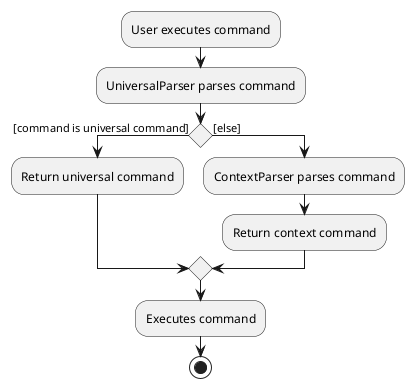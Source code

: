 @startuml
:User executes command;
:UniversalParser parses command;

if () then ([command is universal command])
    :Return universal command;
else ([else])
    :ContextParser parses command;
    :Return context command;
endif

:Executes command;
stop
@enduml